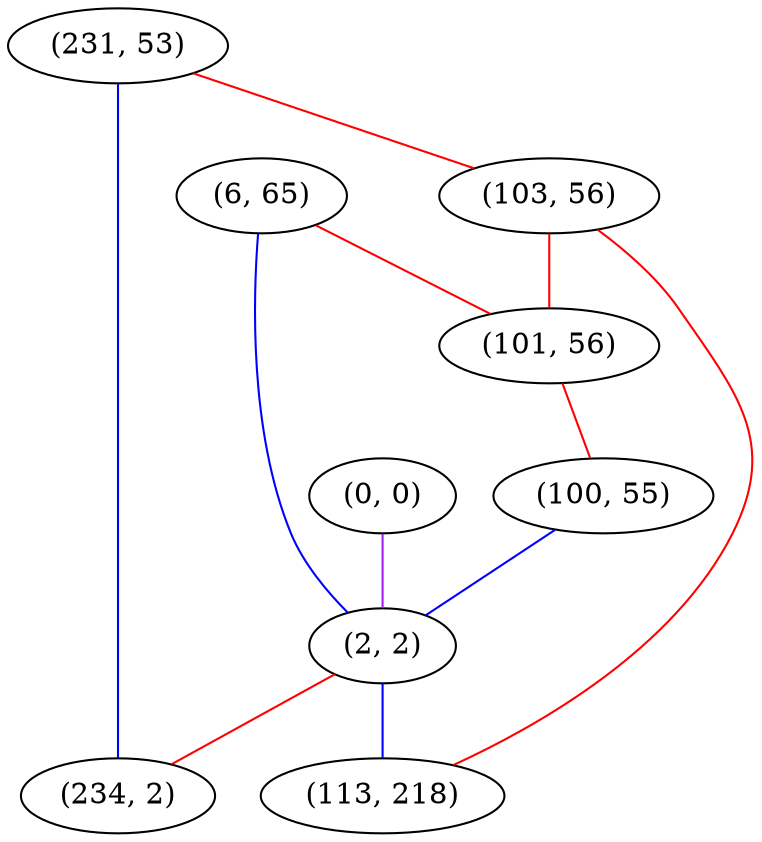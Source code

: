 graph "" {
"(231, 53)";
"(6, 65)";
"(103, 56)";
"(101, 56)";
"(100, 55)";
"(0, 0)";
"(2, 2)";
"(113, 218)";
"(234, 2)";
"(231, 53)" -- "(103, 56)"  [color=red, key=0, weight=1];
"(231, 53)" -- "(234, 2)"  [color=blue, key=0, weight=3];
"(6, 65)" -- "(101, 56)"  [color=red, key=0, weight=1];
"(6, 65)" -- "(2, 2)"  [color=blue, key=0, weight=3];
"(103, 56)" -- "(113, 218)"  [color=red, key=0, weight=1];
"(103, 56)" -- "(101, 56)"  [color=red, key=0, weight=1];
"(101, 56)" -- "(100, 55)"  [color=red, key=0, weight=1];
"(100, 55)" -- "(2, 2)"  [color=blue, key=0, weight=3];
"(0, 0)" -- "(2, 2)"  [color=purple, key=0, weight=4];
"(2, 2)" -- "(113, 218)"  [color=blue, key=0, weight=3];
"(2, 2)" -- "(234, 2)"  [color=red, key=0, weight=1];
}
